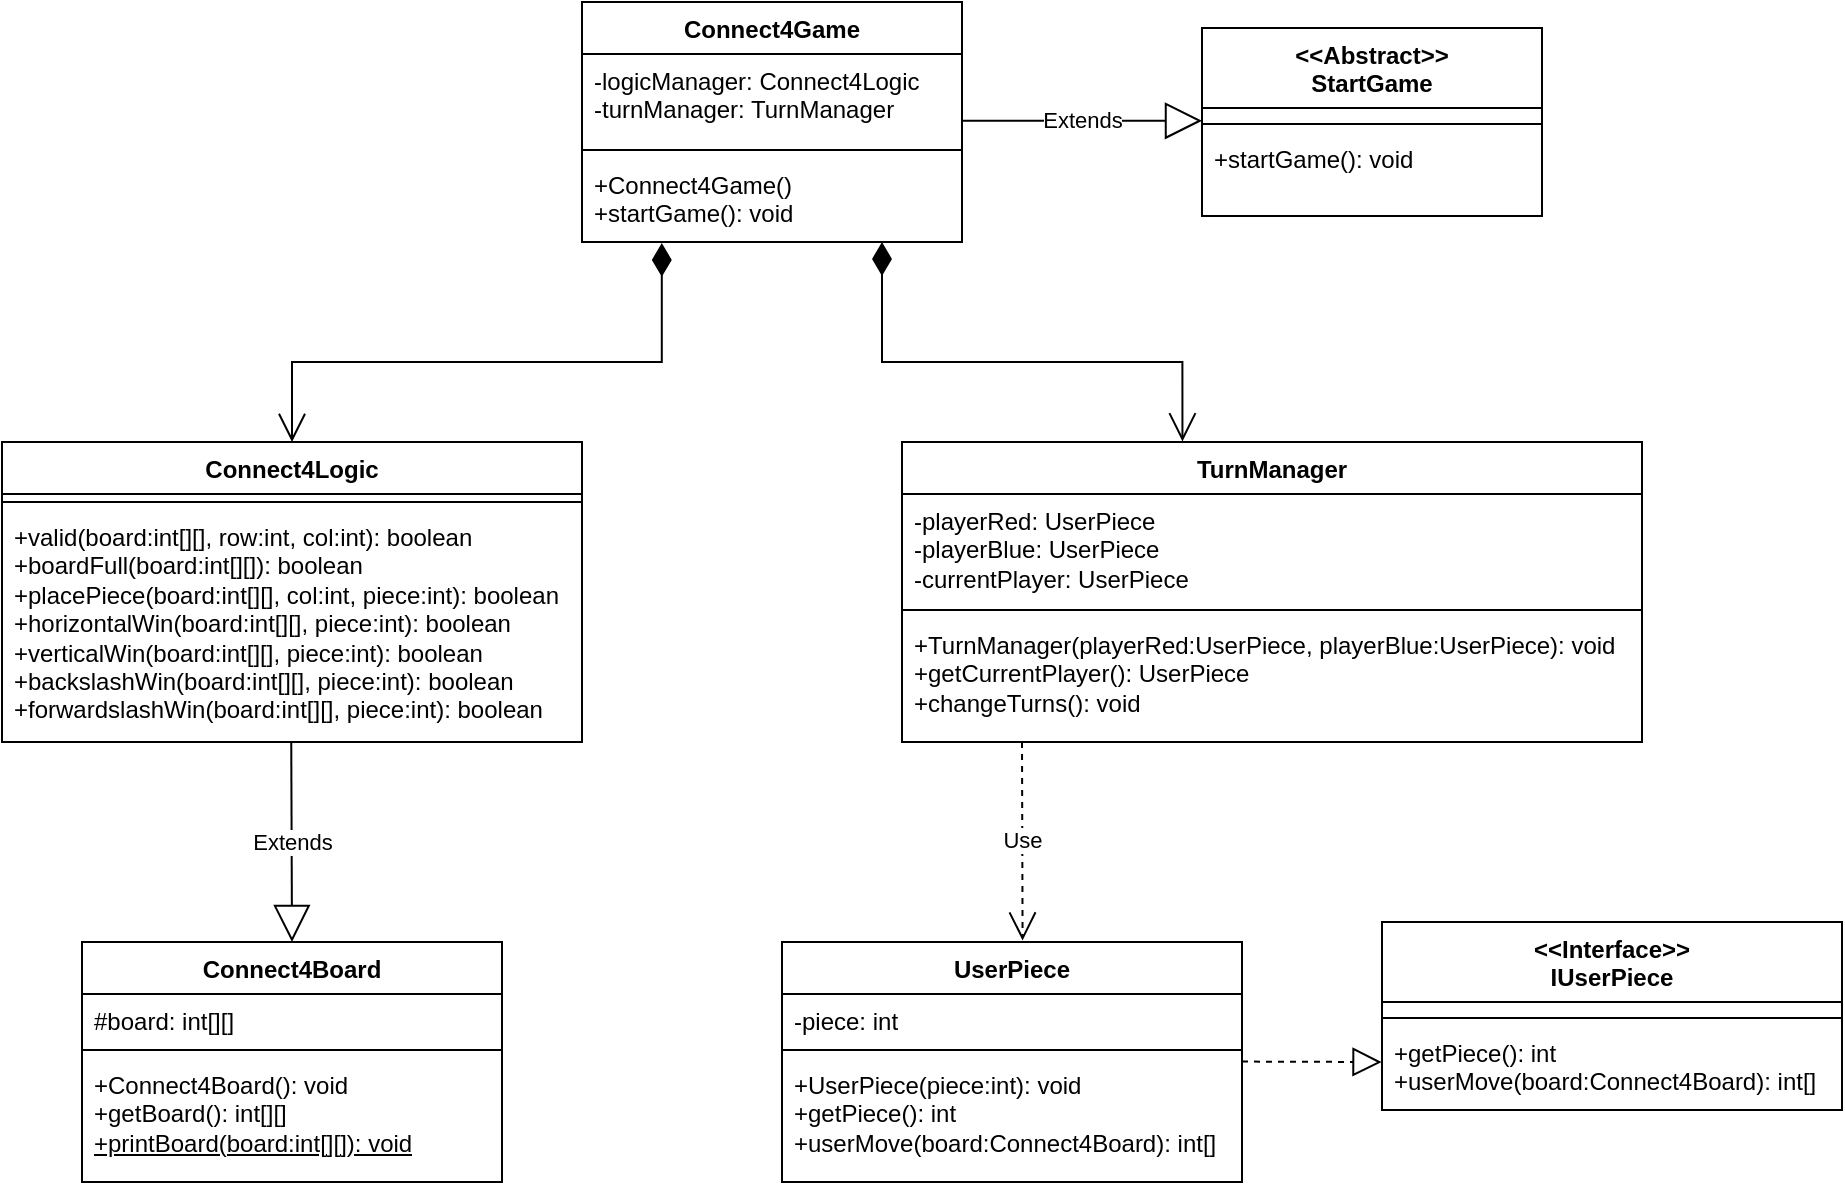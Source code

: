 <mxfile version="24.8.3">
  <diagram name="Page-1" id="iPETHa35SBx3CC4mRHwk">
    <mxGraphModel dx="1706" dy="924" grid="1" gridSize="10" guides="1" tooltips="1" connect="1" arrows="1" fold="1" page="1" pageScale="1" pageWidth="1920" pageHeight="1200" math="0" shadow="0">
      <root>
        <mxCell id="0" />
        <mxCell id="1" parent="0" />
        <mxCell id="hd17lNJhvblxsi9grx8w-8" value="Connect4Game" style="swimlane;fontStyle=1;align=center;verticalAlign=top;childLayout=stackLayout;horizontal=1;startSize=26;horizontalStack=0;resizeParent=1;resizeParentMax=0;resizeLast=0;collapsible=1;marginBottom=0;whiteSpace=wrap;html=1;" parent="1" vertex="1">
          <mxGeometry x="700" y="20" width="190" height="120" as="geometry" />
        </mxCell>
        <mxCell id="hd17lNJhvblxsi9grx8w-9" value="-logicManager: Connect4Logic&lt;div&gt;-turnManager: TurnManager&lt;/div&gt;" style="text;strokeColor=none;fillColor=none;align=left;verticalAlign=top;spacingLeft=4;spacingRight=4;overflow=hidden;rotatable=0;points=[[0,0.5],[1,0.5]];portConstraint=eastwest;whiteSpace=wrap;html=1;" parent="hd17lNJhvblxsi9grx8w-8" vertex="1">
          <mxGeometry y="26" width="190" height="44" as="geometry" />
        </mxCell>
        <mxCell id="hd17lNJhvblxsi9grx8w-10" value="" style="line;strokeWidth=1;fillColor=none;align=left;verticalAlign=middle;spacingTop=-1;spacingLeft=3;spacingRight=3;rotatable=0;labelPosition=right;points=[];portConstraint=eastwest;strokeColor=inherit;" parent="hd17lNJhvblxsi9grx8w-8" vertex="1">
          <mxGeometry y="70" width="190" height="8" as="geometry" />
        </mxCell>
        <mxCell id="hd17lNJhvblxsi9grx8w-11" value="+Connect4Game()&amp;nbsp;&lt;div&gt;+startGame(): void&amp;nbsp;&lt;/div&gt;" style="text;strokeColor=none;fillColor=none;align=left;verticalAlign=top;spacingLeft=4;spacingRight=4;overflow=hidden;rotatable=0;points=[[0,0.5],[1,0.5]];portConstraint=eastwest;whiteSpace=wrap;html=1;" parent="hd17lNJhvblxsi9grx8w-8" vertex="1">
          <mxGeometry y="78" width="190" height="42" as="geometry" />
        </mxCell>
        <mxCell id="u60iNPJEnE9WAm1l47xR-1" value="Connect4Logic" style="swimlane;fontStyle=1;align=center;verticalAlign=top;childLayout=stackLayout;horizontal=1;startSize=26;horizontalStack=0;resizeParent=1;resizeParentMax=0;resizeLast=0;collapsible=1;marginBottom=0;whiteSpace=wrap;html=1;" parent="1" vertex="1">
          <mxGeometry x="410" y="240" width="290" height="150" as="geometry" />
        </mxCell>
        <mxCell id="u60iNPJEnE9WAm1l47xR-3" value="" style="line;strokeWidth=1;fillColor=none;align=left;verticalAlign=middle;spacingTop=-1;spacingLeft=3;spacingRight=3;rotatable=0;labelPosition=right;points=[];portConstraint=eastwest;strokeColor=inherit;" parent="u60iNPJEnE9WAm1l47xR-1" vertex="1">
          <mxGeometry y="26" width="290" height="8" as="geometry" />
        </mxCell>
        <mxCell id="u60iNPJEnE9WAm1l47xR-4" value="+valid(board:int[][], row:int, col:int): boolean&lt;div&gt;+boardFull(board:int[][]): boolean&amp;nbsp;&lt;/div&gt;&lt;div&gt;+placePiece(board:int[][], col:int, piece:int): boolean&amp;nbsp;&lt;/div&gt;&lt;div&gt;+horizontalWin(board:int[][], piece:int): boolean&amp;nbsp;&lt;/div&gt;&lt;div&gt;+verticalWin(board:int[][], piece:int): boolean&lt;/div&gt;&lt;div&gt;+backslashWin(board:int[][], piece:int): boolean&amp;nbsp;&lt;/div&gt;&lt;div&gt;+forwardslashWin(board:int[][], piece:int): boolean&lt;/div&gt;" style="text;strokeColor=none;fillColor=none;align=left;verticalAlign=top;spacingLeft=4;spacingRight=4;overflow=hidden;rotatable=0;points=[[0,0.5],[1,0.5]];portConstraint=eastwest;whiteSpace=wrap;html=1;" parent="u60iNPJEnE9WAm1l47xR-1" vertex="1">
          <mxGeometry y="34" width="290" height="116" as="geometry" />
        </mxCell>
        <mxCell id="u60iNPJEnE9WAm1l47xR-5" value="TurnManager" style="swimlane;fontStyle=1;align=center;verticalAlign=top;childLayout=stackLayout;horizontal=1;startSize=26;horizontalStack=0;resizeParent=1;resizeParentMax=0;resizeLast=0;collapsible=1;marginBottom=0;whiteSpace=wrap;html=1;" parent="1" vertex="1">
          <mxGeometry x="860" y="240" width="370" height="150" as="geometry" />
        </mxCell>
        <mxCell id="u60iNPJEnE9WAm1l47xR-6" value="-playerRed: UserPiece&amp;nbsp;&lt;div&gt;-playerBlue: UserPiece&lt;/div&gt;&lt;div&gt;-currentPlayer: UserPiece&lt;/div&gt;" style="text;strokeColor=none;fillColor=none;align=left;verticalAlign=top;spacingLeft=4;spacingRight=4;overflow=hidden;rotatable=0;points=[[0,0.5],[1,0.5]];portConstraint=eastwest;whiteSpace=wrap;html=1;" parent="u60iNPJEnE9WAm1l47xR-5" vertex="1">
          <mxGeometry y="26" width="370" height="54" as="geometry" />
        </mxCell>
        <mxCell id="u60iNPJEnE9WAm1l47xR-7" value="" style="line;strokeWidth=1;fillColor=none;align=left;verticalAlign=middle;spacingTop=-1;spacingLeft=3;spacingRight=3;rotatable=0;labelPosition=right;points=[];portConstraint=eastwest;strokeColor=inherit;" parent="u60iNPJEnE9WAm1l47xR-5" vertex="1">
          <mxGeometry y="80" width="370" height="8" as="geometry" />
        </mxCell>
        <mxCell id="u60iNPJEnE9WAm1l47xR-8" value="+TurnManager(playerRed:UserPiece, playerBlue:UserPiece): void&amp;nbsp;&lt;div&gt;+getCurrentPlayer(): UserPiece&lt;/div&gt;&lt;div&gt;+changeTurns(): void&amp;nbsp;&lt;/div&gt;" style="text;strokeColor=none;fillColor=none;align=left;verticalAlign=top;spacingLeft=4;spacingRight=4;overflow=hidden;rotatable=0;points=[[0,0.5],[1,0.5]];portConstraint=eastwest;whiteSpace=wrap;html=1;" parent="u60iNPJEnE9WAm1l47xR-5" vertex="1">
          <mxGeometry y="88" width="370" height="62" as="geometry" />
        </mxCell>
        <mxCell id="u60iNPJEnE9WAm1l47xR-10" value="&lt;div&gt;&amp;lt;&amp;lt;Interface&amp;gt;&amp;gt;&lt;/div&gt;IUserPiece" style="swimlane;fontStyle=1;align=center;verticalAlign=top;childLayout=stackLayout;horizontal=1;startSize=40;horizontalStack=0;resizeParent=1;resizeParentMax=0;resizeLast=0;collapsible=1;marginBottom=0;whiteSpace=wrap;html=1;" parent="1" vertex="1">
          <mxGeometry x="1100" y="480" width="230" height="94" as="geometry" />
        </mxCell>
        <mxCell id="u60iNPJEnE9WAm1l47xR-11" value="&lt;div&gt;&lt;br&gt;&lt;/div&gt;" style="text;strokeColor=none;fillColor=none;align=left;verticalAlign=top;spacingLeft=4;spacingRight=4;overflow=hidden;rotatable=0;points=[[0,0.5],[1,0.5]];portConstraint=eastwest;whiteSpace=wrap;html=1;" parent="u60iNPJEnE9WAm1l47xR-10" vertex="1">
          <mxGeometry y="40" width="230" height="4" as="geometry" />
        </mxCell>
        <mxCell id="u60iNPJEnE9WAm1l47xR-12" value="" style="line;strokeWidth=1;fillColor=none;align=left;verticalAlign=middle;spacingTop=-1;spacingLeft=3;spacingRight=3;rotatable=0;labelPosition=right;points=[];portConstraint=eastwest;strokeColor=inherit;" parent="u60iNPJEnE9WAm1l47xR-10" vertex="1">
          <mxGeometry y="44" width="230" height="8" as="geometry" />
        </mxCell>
        <mxCell id="u60iNPJEnE9WAm1l47xR-13" value="+getPiece(): int&lt;div&gt;+userMove(board:Connect4Board): int[]&lt;/div&gt;" style="text;strokeColor=none;fillColor=none;align=left;verticalAlign=top;spacingLeft=4;spacingRight=4;overflow=hidden;rotatable=0;points=[[0,0.5],[1,0.5]];portConstraint=eastwest;whiteSpace=wrap;html=1;" parent="u60iNPJEnE9WAm1l47xR-10" vertex="1">
          <mxGeometry y="52" width="230" height="42" as="geometry" />
        </mxCell>
        <mxCell id="u60iNPJEnE9WAm1l47xR-14" value="UserPiece" style="swimlane;fontStyle=1;align=center;verticalAlign=top;childLayout=stackLayout;horizontal=1;startSize=26;horizontalStack=0;resizeParent=1;resizeParentMax=0;resizeLast=0;collapsible=1;marginBottom=0;whiteSpace=wrap;html=1;" parent="1" vertex="1">
          <mxGeometry x="800" y="490" width="230" height="120" as="geometry" />
        </mxCell>
        <mxCell id="u60iNPJEnE9WAm1l47xR-15" value="-piece: int" style="text;strokeColor=none;fillColor=none;align=left;verticalAlign=top;spacingLeft=4;spacingRight=4;overflow=hidden;rotatable=0;points=[[0,0.5],[1,0.5]];portConstraint=eastwest;whiteSpace=wrap;html=1;" parent="u60iNPJEnE9WAm1l47xR-14" vertex="1">
          <mxGeometry y="26" width="230" height="24" as="geometry" />
        </mxCell>
        <mxCell id="u60iNPJEnE9WAm1l47xR-16" value="" style="line;strokeWidth=1;fillColor=none;align=left;verticalAlign=middle;spacingTop=-1;spacingLeft=3;spacingRight=3;rotatable=0;labelPosition=right;points=[];portConstraint=eastwest;strokeColor=inherit;" parent="u60iNPJEnE9WAm1l47xR-14" vertex="1">
          <mxGeometry y="50" width="230" height="8" as="geometry" />
        </mxCell>
        <mxCell id="u60iNPJEnE9WAm1l47xR-17" value="+UserPiece(piece:int): void&amp;nbsp;&lt;div&gt;+getPiece(): int&amp;nbsp;&lt;/div&gt;&lt;div&gt;+userMove(board:Connect4Board): int[]&lt;/div&gt;" style="text;strokeColor=none;fillColor=none;align=left;verticalAlign=top;spacingLeft=4;spacingRight=4;overflow=hidden;rotatable=0;points=[[0,0.5],[1,0.5]];portConstraint=eastwest;whiteSpace=wrap;html=1;" parent="u60iNPJEnE9WAm1l47xR-14" vertex="1">
          <mxGeometry y="58" width="230" height="62" as="geometry" />
        </mxCell>
        <mxCell id="u60iNPJEnE9WAm1l47xR-18" value="Connect4Board" style="swimlane;fontStyle=1;align=center;verticalAlign=top;childLayout=stackLayout;horizontal=1;startSize=26;horizontalStack=0;resizeParent=1;resizeParentMax=0;resizeLast=0;collapsible=1;marginBottom=0;whiteSpace=wrap;html=1;" parent="1" vertex="1">
          <mxGeometry x="450" y="490" width="210" height="120" as="geometry" />
        </mxCell>
        <mxCell id="u60iNPJEnE9WAm1l47xR-19" value="#board: int[][]&amp;nbsp;" style="text;strokeColor=none;fillColor=none;align=left;verticalAlign=top;spacingLeft=4;spacingRight=4;overflow=hidden;rotatable=0;points=[[0,0.5],[1,0.5]];portConstraint=eastwest;whiteSpace=wrap;html=1;" parent="u60iNPJEnE9WAm1l47xR-18" vertex="1">
          <mxGeometry y="26" width="210" height="24" as="geometry" />
        </mxCell>
        <mxCell id="u60iNPJEnE9WAm1l47xR-20" value="" style="line;strokeWidth=1;fillColor=none;align=left;verticalAlign=middle;spacingTop=-1;spacingLeft=3;spacingRight=3;rotatable=0;labelPosition=right;points=[];portConstraint=eastwest;strokeColor=inherit;" parent="u60iNPJEnE9WAm1l47xR-18" vertex="1">
          <mxGeometry y="50" width="210" height="8" as="geometry" />
        </mxCell>
        <mxCell id="u60iNPJEnE9WAm1l47xR-21" value="+Connect4Board(): void&amp;nbsp;&lt;div&gt;+getBoard(): int[][]&amp;nbsp;&lt;/div&gt;&lt;div&gt;&lt;u&gt;+printBoard(board:int[][]): void&lt;/u&gt;&lt;/div&gt;" style="text;strokeColor=none;fillColor=none;align=left;verticalAlign=top;spacingLeft=4;spacingRight=4;overflow=hidden;rotatable=0;points=[[0,0.5],[1,0.5]];portConstraint=eastwest;whiteSpace=wrap;html=1;" parent="u60iNPJEnE9WAm1l47xR-18" vertex="1">
          <mxGeometry y="58" width="210" height="62" as="geometry" />
        </mxCell>
        <mxCell id="feT8apLmcpWoGLLpXeaf-1" value="&amp;lt;&amp;lt;Abstract&amp;gt;&amp;gt;&lt;div&gt;StartGame&lt;/div&gt;" style="swimlane;fontStyle=1;align=center;verticalAlign=top;childLayout=stackLayout;horizontal=1;startSize=40;horizontalStack=0;resizeParent=1;resizeParentMax=0;resizeLast=0;collapsible=1;marginBottom=0;whiteSpace=wrap;html=1;" vertex="1" parent="1">
          <mxGeometry x="1010" y="33" width="170" height="94" as="geometry" />
        </mxCell>
        <mxCell id="feT8apLmcpWoGLLpXeaf-2" value="&lt;div&gt;&lt;br&gt;&lt;/div&gt;" style="text;strokeColor=none;fillColor=none;align=left;verticalAlign=top;spacingLeft=4;spacingRight=4;overflow=hidden;rotatable=0;points=[[0,0.5],[1,0.5]];portConstraint=eastwest;whiteSpace=wrap;html=1;" vertex="1" parent="feT8apLmcpWoGLLpXeaf-1">
          <mxGeometry y="40" width="170" height="4" as="geometry" />
        </mxCell>
        <mxCell id="feT8apLmcpWoGLLpXeaf-3" value="" style="line;strokeWidth=1;fillColor=none;align=left;verticalAlign=middle;spacingTop=-1;spacingLeft=3;spacingRight=3;rotatable=0;labelPosition=right;points=[];portConstraint=eastwest;strokeColor=inherit;" vertex="1" parent="feT8apLmcpWoGLLpXeaf-1">
          <mxGeometry y="44" width="170" height="8" as="geometry" />
        </mxCell>
        <mxCell id="feT8apLmcpWoGLLpXeaf-4" value="+startGame(): void" style="text;strokeColor=none;fillColor=none;align=left;verticalAlign=top;spacingLeft=4;spacingRight=4;overflow=hidden;rotatable=0;points=[[0,0.5],[1,0.5]];portConstraint=eastwest;whiteSpace=wrap;html=1;" vertex="1" parent="feT8apLmcpWoGLLpXeaf-1">
          <mxGeometry y="52" width="170" height="42" as="geometry" />
        </mxCell>
        <mxCell id="feT8apLmcpWoGLLpXeaf-5" value="Use" style="endArrow=open;endSize=12;dashed=1;html=1;rounded=0;entryX=0.523;entryY=-0.006;entryDx=0;entryDy=0;entryPerimeter=0;" edge="1" parent="1" target="u60iNPJEnE9WAm1l47xR-14">
          <mxGeometry width="160" relative="1" as="geometry">
            <mxPoint x="920" y="390" as="sourcePoint" />
            <mxPoint x="920" y="480" as="targetPoint" />
          </mxGeometry>
        </mxCell>
        <mxCell id="feT8apLmcpWoGLLpXeaf-6" value="Extends" style="endArrow=block;endSize=16;endFill=0;html=1;rounded=0;entryX=0.5;entryY=0;entryDx=0;entryDy=0;" edge="1" parent="1" target="u60iNPJEnE9WAm1l47xR-18">
          <mxGeometry width="160" relative="1" as="geometry">
            <mxPoint x="554.63" y="390" as="sourcePoint" />
            <mxPoint x="554.63" y="460" as="targetPoint" />
          </mxGeometry>
        </mxCell>
        <mxCell id="feT8apLmcpWoGLLpXeaf-7" value="Extends" style="endArrow=block;endSize=16;endFill=0;html=1;rounded=0;" edge="1" parent="1">
          <mxGeometry width="160" relative="1" as="geometry">
            <mxPoint x="890" y="79.38" as="sourcePoint" />
            <mxPoint x="1010" y="79.38" as="targetPoint" />
          </mxGeometry>
        </mxCell>
        <mxCell id="feT8apLmcpWoGLLpXeaf-8" value="" style="endArrow=block;dashed=1;endFill=0;endSize=12;html=1;rounded=0;entryX=-0.001;entryY=0.429;entryDx=0;entryDy=0;entryPerimeter=0;" edge="1" parent="1" target="u60iNPJEnE9WAm1l47xR-13">
          <mxGeometry width="160" relative="1" as="geometry">
            <mxPoint x="1030" y="549.79" as="sourcePoint" />
            <mxPoint x="1080" y="549.79" as="targetPoint" />
          </mxGeometry>
        </mxCell>
        <mxCell id="feT8apLmcpWoGLLpXeaf-11" value="" style="endArrow=open;html=1;endSize=12;startArrow=diamondThin;startSize=14;startFill=1;edgeStyle=orthogonalEdgeStyle;align=left;verticalAlign=bottom;rounded=0;exitX=0.21;exitY=1.011;exitDx=0;exitDy=0;exitPerimeter=0;entryX=0.5;entryY=0;entryDx=0;entryDy=0;" edge="1" parent="1" source="hd17lNJhvblxsi9grx8w-11" target="u60iNPJEnE9WAm1l47xR-1">
          <mxGeometry x="-1" y="3" relative="1" as="geometry">
            <mxPoint x="740" y="150" as="sourcePoint" />
            <mxPoint x="500" y="240" as="targetPoint" />
            <Array as="points">
              <mxPoint x="740" y="200" />
              <mxPoint x="555" y="200" />
            </Array>
          </mxGeometry>
        </mxCell>
        <mxCell id="feT8apLmcpWoGLLpXeaf-13" value="" style="endArrow=open;html=1;endSize=12;startArrow=diamondThin;startSize=14;startFill=1;edgeStyle=orthogonalEdgeStyle;align=left;verticalAlign=bottom;rounded=0;exitX=0.21;exitY=1.011;exitDx=0;exitDy=0;exitPerimeter=0;entryX=0.379;entryY=-0.002;entryDx=0;entryDy=0;entryPerimeter=0;" edge="1" parent="1" target="u60iNPJEnE9WAm1l47xR-5">
          <mxGeometry x="-1" y="3" relative="1" as="geometry">
            <mxPoint x="850" y="140" as="sourcePoint" />
            <mxPoint x="1000" y="230" as="targetPoint" />
            <Array as="points">
              <mxPoint x="850" y="200" />
              <mxPoint x="1000" y="200" />
            </Array>
          </mxGeometry>
        </mxCell>
      </root>
    </mxGraphModel>
  </diagram>
</mxfile>
